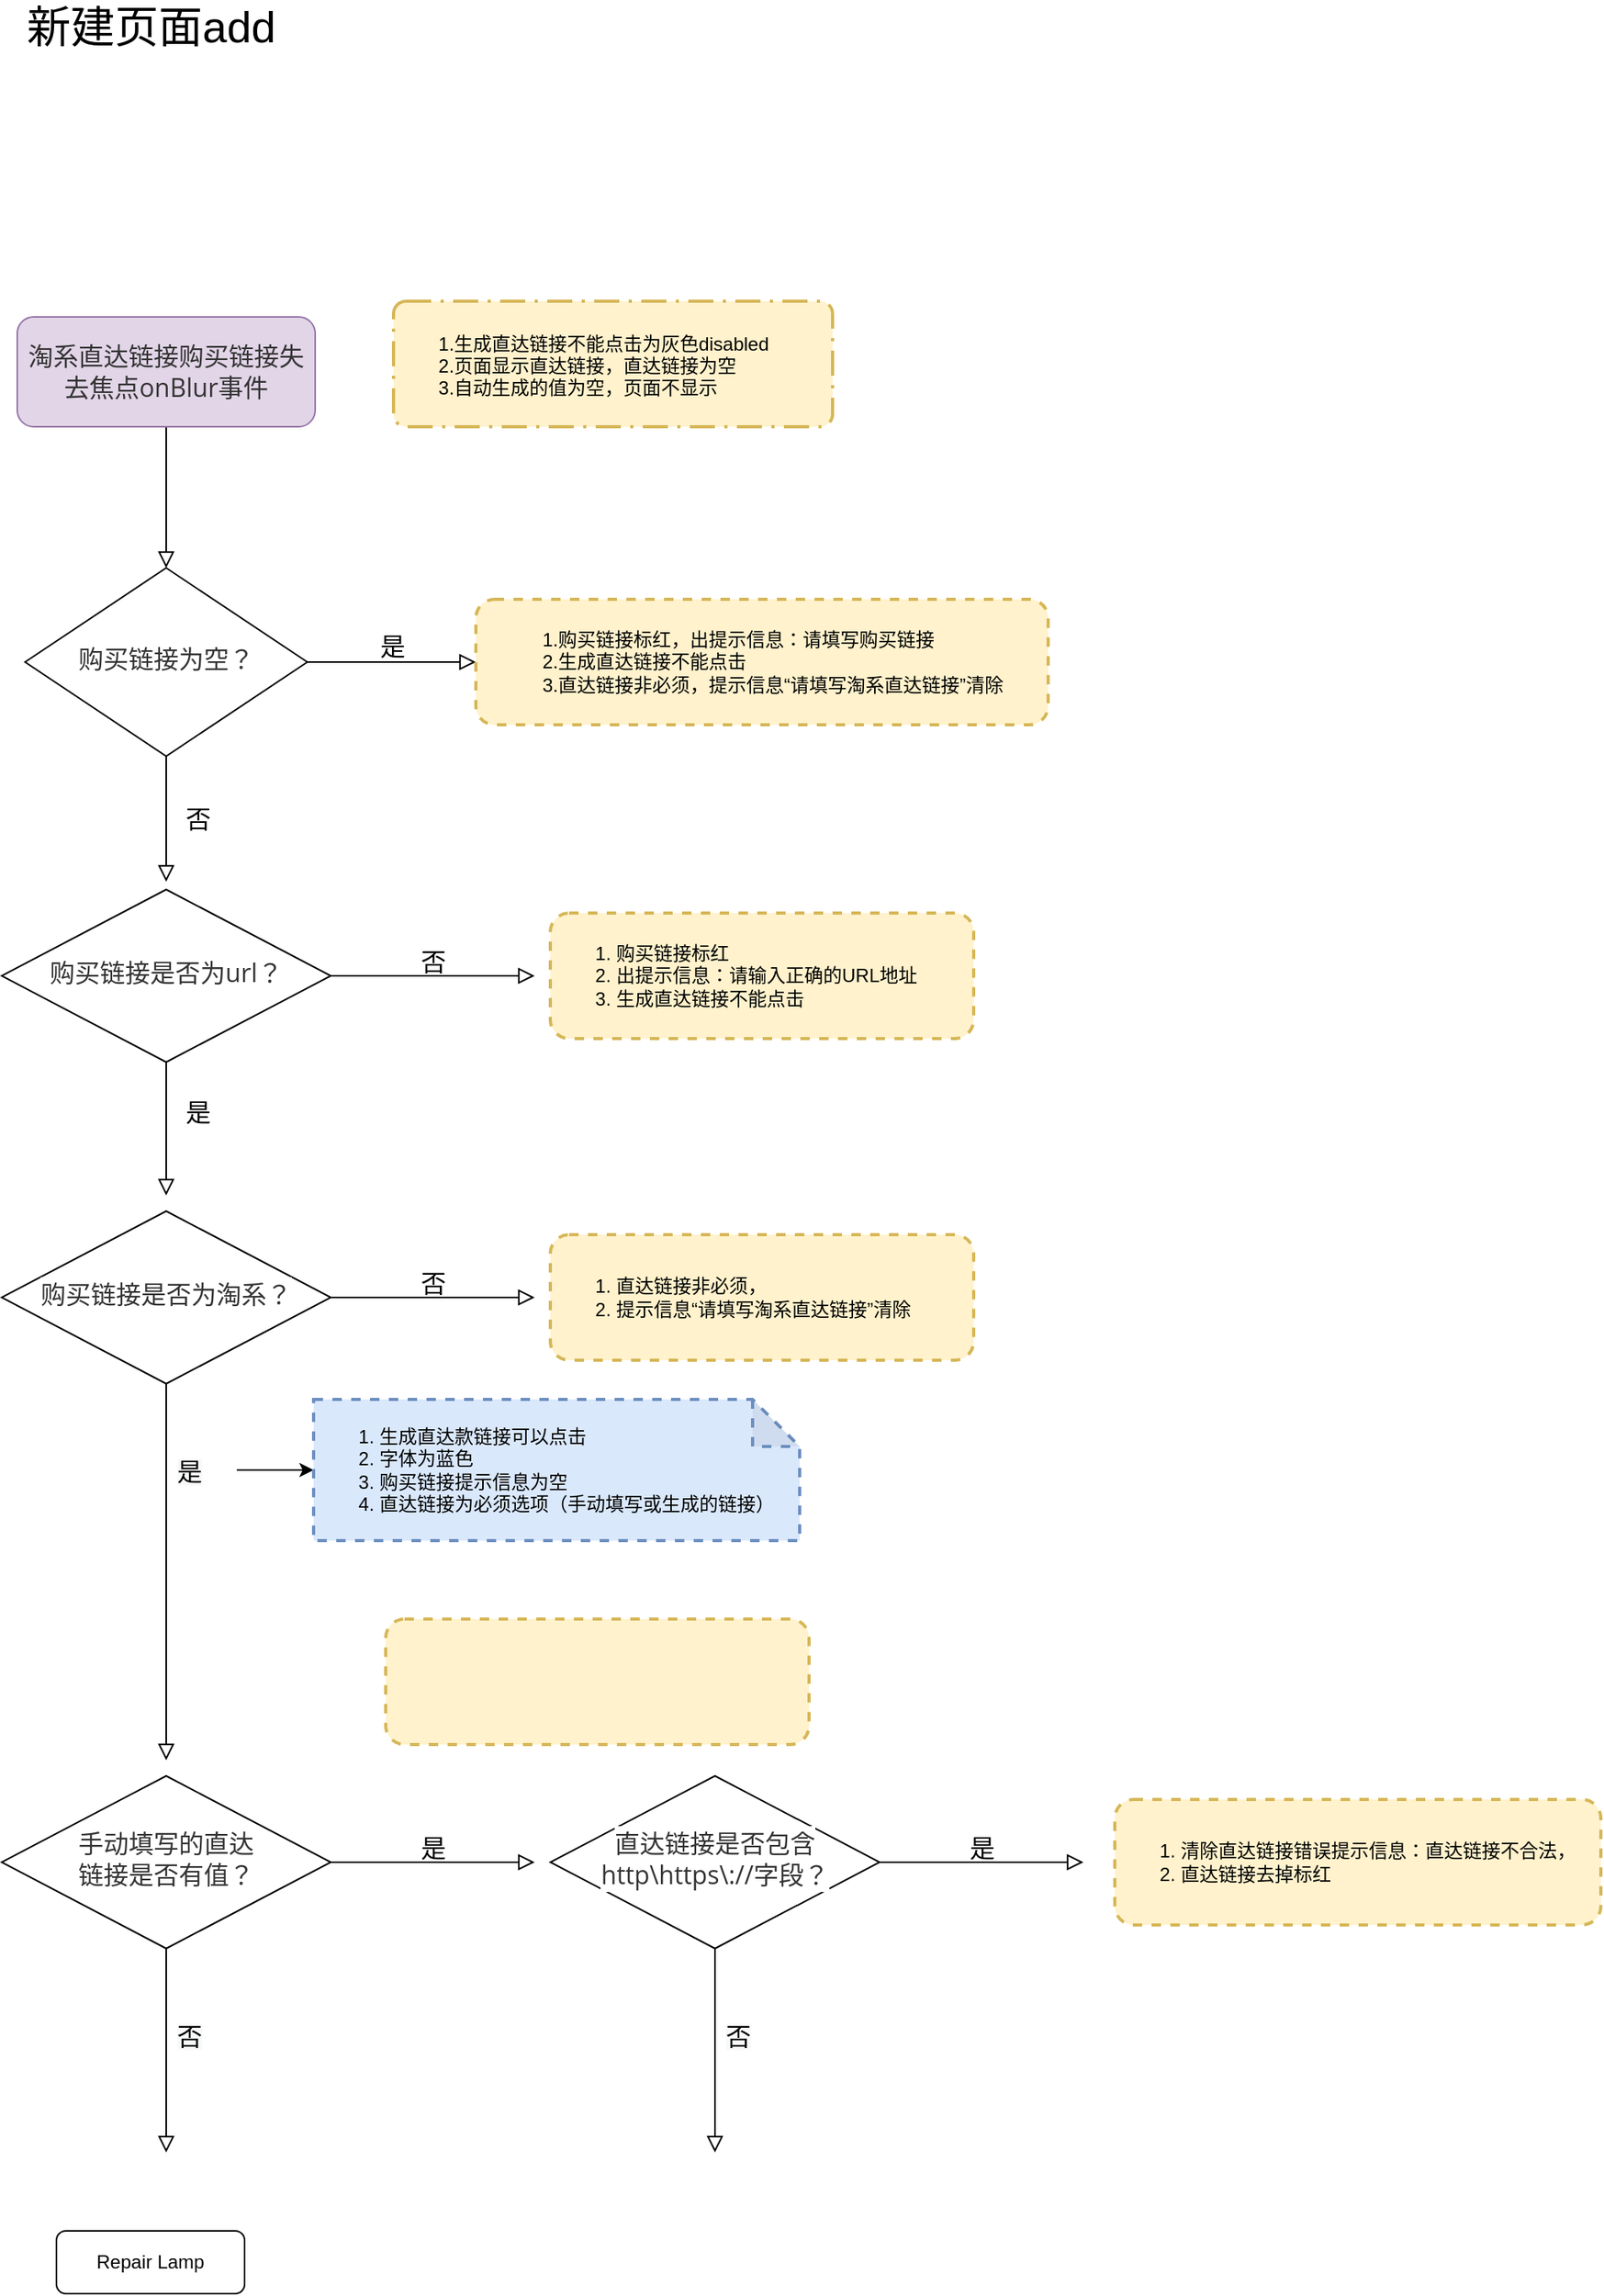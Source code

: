 <mxfile version="14.2.7" type="github">
  <diagram id="C2GKbmR1wlr19nwTwssI" name="Page-1">
    <mxGraphModel dx="1351" dy="2092" grid="1" gridSize="10" guides="1" tooltips="1" connect="1" arrows="1" fold="1" page="1" pageScale="1" pageWidth="827" pageHeight="1169" math="0" shadow="0">
      <root>
        <mxCell id="0" />
        <mxCell id="1" parent="0" />
        <mxCell id="jthrMaHgNZJ5E-PV2cZW-2" value="" style="rounded=0;html=1;jettySize=auto;orthogonalLoop=1;fontSize=11;endArrow=block;endFill=0;endSize=8;strokeWidth=1;shadow=0;labelBackgroundColor=none;edgeStyle=orthogonalEdgeStyle;" edge="1" parent="1" source="jthrMaHgNZJ5E-PV2cZW-3" target="jthrMaHgNZJ5E-PV2cZW-6">
          <mxGeometry relative="1" as="geometry" />
        </mxCell>
        <mxCell id="jthrMaHgNZJ5E-PV2cZW-3" value="&lt;font color=&quot;#333333&quot; face=&quot;open sans, clear sans, helvetica neue, helvetica, arial, sans-serif&quot;&gt;&lt;span style=&quot;font-size: 16px&quot;&gt;淘系直达链接购买链接失去焦点onBlur事件&lt;/span&gt;&lt;/font&gt;" style="rounded=1;whiteSpace=wrap;html=1;fontSize=12;glass=0;strokeWidth=1;shadow=0;fillColor=#e1d5e7;strokeColor=#9673a6;" vertex="1" parent="1">
          <mxGeometry x="150" y="40" width="190" height="70" as="geometry" />
        </mxCell>
        <mxCell id="jthrMaHgNZJ5E-PV2cZW-4" value="&lt;font style=&quot;font-size: 16px&quot;&gt;否&lt;/font&gt;" style="rounded=0;html=1;jettySize=auto;orthogonalLoop=1;fontSize=11;endArrow=block;endFill=0;endSize=8;strokeWidth=1;shadow=0;labelBackgroundColor=none;edgeStyle=orthogonalEdgeStyle;" edge="1" parent="1" source="jthrMaHgNZJ5E-PV2cZW-6">
          <mxGeometry y="20" relative="1" as="geometry">
            <mxPoint as="offset" />
            <mxPoint x="245" y="400" as="targetPoint" />
          </mxGeometry>
        </mxCell>
        <mxCell id="jthrMaHgNZJ5E-PV2cZW-5" value="&lt;font style=&quot;font-size: 16px&quot;&gt;是&lt;/font&gt;" style="edgeStyle=orthogonalEdgeStyle;rounded=0;html=1;jettySize=auto;orthogonalLoop=1;fontSize=11;endArrow=block;endFill=0;endSize=8;strokeWidth=1;shadow=0;labelBackgroundColor=none;" edge="1" parent="1" source="jthrMaHgNZJ5E-PV2cZW-6" target="jthrMaHgNZJ5E-PV2cZW-7">
          <mxGeometry y="10" relative="1" as="geometry">
            <mxPoint as="offset" />
          </mxGeometry>
        </mxCell>
        <mxCell id="jthrMaHgNZJ5E-PV2cZW-6" value="&lt;span style=&quot;color: rgb(51 , 51 , 51) ; font-family: &amp;#34;open sans&amp;#34; , &amp;#34;clear sans&amp;#34; , &amp;#34;helvetica neue&amp;#34; , &amp;#34;helvetica&amp;#34; , &amp;#34;arial&amp;#34; , sans-serif ; font-size: 16px ; background-color: rgb(255 , 255 , 255)&quot;&gt;购买链接为空？&lt;/span&gt;" style="rhombus;whiteSpace=wrap;html=1;shadow=0;fontFamily=Helvetica;fontSize=12;align=center;strokeWidth=1;spacing=6;spacingTop=-4;" vertex="1" parent="1">
          <mxGeometry x="155" y="200" width="180" height="120" as="geometry" />
        </mxCell>
        <mxCell id="jthrMaHgNZJ5E-PV2cZW-7" value="&lt;blockquote style=&quot;margin: 0 0 0 40px ; border: none ; padding: 0px&quot;&gt;&lt;/blockquote&gt;&lt;blockquote style=&quot;margin: 0 0 0 40px ; border: none ; padding: 0px&quot;&gt;&lt;/blockquote&gt;&lt;blockquote style=&quot;margin: 0 0 0 40px ; border: none ; padding: 0px&quot;&gt;&lt;span&gt;1.购买链接标红，出提示信息：请填写购买链接&lt;br&gt;&lt;/span&gt;&lt;span&gt;2.生成直达链接不能点击&lt;br&gt;&lt;/span&gt;3.直达链接非必须，提示信息“请填写淘系直达链接”清除&lt;/blockquote&gt;&lt;blockquote style=&quot;margin: 0 0 0 40px ; border: none ; padding: 0px&quot;&gt;&lt;/blockquote&gt;&lt;blockquote style=&quot;margin: 0 0 0 40px ; border: none ; padding: 0px&quot;&gt;&lt;/blockquote&gt;" style="rounded=1;whiteSpace=wrap;html=1;fontSize=12;glass=0;strokeWidth=2;shadow=0;align=left;fillColor=#fff2cc;strokeColor=#d6b656;dashed=1;" vertex="1" parent="1">
          <mxGeometry x="442.5" y="220" width="365" height="80" as="geometry" />
        </mxCell>
        <mxCell id="jthrMaHgNZJ5E-PV2cZW-9" value="&lt;span style=&quot;font-size: 16px&quot;&gt;否&lt;/span&gt;" style="edgeStyle=orthogonalEdgeStyle;rounded=0;html=1;jettySize=auto;orthogonalLoop=1;fontSize=11;endArrow=block;endFill=0;endSize=8;strokeWidth=1;shadow=0;labelBackgroundColor=none;" edge="1" parent="1" source="jthrMaHgNZJ5E-PV2cZW-10">
          <mxGeometry y="10" relative="1" as="geometry">
            <mxPoint as="offset" />
            <mxPoint x="480" y="460" as="targetPoint" />
          </mxGeometry>
        </mxCell>
        <mxCell id="jthrMaHgNZJ5E-PV2cZW-10" value="&lt;span style=&quot;color: rgb(51 , 51 , 51) ; font-family: &amp;#34;open sans&amp;#34; , &amp;#34;clear sans&amp;#34; , &amp;#34;helvetica neue&amp;#34; , &amp;#34;helvetica&amp;#34; , &amp;#34;arial&amp;#34; , sans-serif ; font-size: 16px ; background-color: rgb(255 , 255 , 255)&quot;&gt;购买链接是否为url？&lt;/span&gt;" style="rhombus;whiteSpace=wrap;html=1;shadow=0;fontFamily=Helvetica;fontSize=12;align=center;strokeWidth=1;spacing=6;spacingTop=-4;" vertex="1" parent="1">
          <mxGeometry x="140" y="405" width="210" height="110" as="geometry" />
        </mxCell>
        <mxCell id="jthrMaHgNZJ5E-PV2cZW-11" value="Repair Lamp" style="rounded=1;whiteSpace=wrap;html=1;fontSize=12;glass=0;strokeWidth=1;shadow=0;" vertex="1" parent="1">
          <mxGeometry x="175" y="1260" width="120" height="40" as="geometry" />
        </mxCell>
        <mxCell id="jthrMaHgNZJ5E-PV2cZW-15" value="&lt;font style=&quot;font-size: 28px&quot;&gt;新建页面add&lt;/font&gt;" style="text;html=1;align=center;verticalAlign=middle;resizable=0;points=[];autosize=1;" vertex="1" parent="1">
          <mxGeometry x="150" y="-160" width="170" height="30" as="geometry" />
        </mxCell>
        <mxCell id="jthrMaHgNZJ5E-PV2cZW-17" value="  1.生成直达链接不能点击为灰色disabled&#xa;  2.页面显示直达链接，直达链接为空&#xa;  3.自动生成的值为空，页面不显示" style="rounded=1;arcSize=10;dashed=1;strokeColor=#d6b656;fillColor=#fff2cc;dashPattern=8 3 1 3;strokeWidth=2;align=left;spacingTop=1;spacingLeft=20;" vertex="1" parent="1">
          <mxGeometry x="390" y="30" width="280" height="80" as="geometry" />
        </mxCell>
        <mxCell id="jthrMaHgNZJ5E-PV2cZW-23" value="&lt;blockquote style=&quot;margin: 0 0 0 40px ; border: none ; padding: 0px&quot;&gt;&lt;/blockquote&gt;&lt;blockquote style=&quot;margin: 0 0 0 40px ; border: none ; padding: 0px&quot;&gt;&lt;/blockquote&gt;&lt;blockquote style=&quot;margin: 0 0 0 40px ; border: none ; padding: 0px&quot;&gt;&lt;/blockquote&gt;&lt;ol&gt;&lt;li&gt;&lt;span&gt;购买链接标红&lt;/span&gt;&lt;/li&gt;&lt;li&gt;&lt;span&gt;出提示信息：请输入正确的URL地址&lt;/span&gt;&lt;/li&gt;&lt;li&gt;&lt;span&gt;生成直达链接不能点击&lt;/span&gt;&lt;/li&gt;&lt;/ol&gt;&lt;blockquote style=&quot;margin: 0 0 0 40px ; border: none ; padding: 0px&quot;&gt;&lt;/blockquote&gt;&lt;blockquote style=&quot;margin: 0 0 0 40px ; border: none ; padding: 0px&quot;&gt;&lt;/blockquote&gt;&lt;blockquote style=&quot;margin: 0 0 0 40px ; border: none ; padding: 0px&quot;&gt;&lt;/blockquote&gt;" style="rounded=1;whiteSpace=wrap;html=1;fontSize=12;glass=0;strokeWidth=2;shadow=0;align=left;fillColor=#fff2cc;strokeColor=#d6b656;dashed=1;" vertex="1" parent="1">
          <mxGeometry x="490" y="420" width="270" height="80" as="geometry" />
        </mxCell>
        <mxCell id="jthrMaHgNZJ5E-PV2cZW-28" value="&lt;span style=&quot;color: rgb(51 , 51 , 51) ; font-family: &amp;#34;open sans&amp;#34; , &amp;#34;clear sans&amp;#34; , &amp;#34;helvetica neue&amp;#34; , &amp;#34;helvetica&amp;#34; , &amp;#34;arial&amp;#34; , sans-serif ; font-size: 16px ; background-color: rgb(255 , 255 , 255)&quot;&gt;购买链接是否为淘系？&lt;/span&gt;" style="rhombus;whiteSpace=wrap;html=1;shadow=0;fontFamily=Helvetica;fontSize=12;align=center;strokeWidth=1;spacing=6;spacingTop=-4;" vertex="1" parent="1">
          <mxGeometry x="140" y="610" width="210" height="110" as="geometry" />
        </mxCell>
        <mxCell id="jthrMaHgNZJ5E-PV2cZW-29" value="&lt;font style=&quot;font-size: 16px&quot;&gt;是&lt;/font&gt;" style="rounded=0;html=1;jettySize=auto;orthogonalLoop=1;fontSize=11;endArrow=block;endFill=0;endSize=8;strokeWidth=1;shadow=0;labelBackgroundColor=none;edgeStyle=orthogonalEdgeStyle;" edge="1" parent="1">
          <mxGeometry y="20" relative="1" as="geometry">
            <mxPoint as="offset" />
            <mxPoint x="245" y="534.94" as="sourcePoint" />
            <mxPoint x="245" y="600" as="targetPoint" />
            <Array as="points">
              <mxPoint x="245" y="514.94" />
              <mxPoint x="245" y="514.94" />
            </Array>
          </mxGeometry>
        </mxCell>
        <mxCell id="jthrMaHgNZJ5E-PV2cZW-30" value="&lt;span style=&quot;font-size: 16px&quot;&gt;否&lt;/span&gt;" style="edgeStyle=orthogonalEdgeStyle;rounded=0;html=1;jettySize=auto;orthogonalLoop=1;fontSize=11;endArrow=block;endFill=0;endSize=8;strokeWidth=1;shadow=0;labelBackgroundColor=none;" edge="1" source="jthrMaHgNZJ5E-PV2cZW-28" parent="1">
          <mxGeometry y="10" relative="1" as="geometry">
            <mxPoint as="offset" />
            <mxPoint x="480" y="665" as="targetPoint" />
          </mxGeometry>
        </mxCell>
        <mxCell id="jthrMaHgNZJ5E-PV2cZW-31" value="" style="rounded=0;html=1;jettySize=auto;orthogonalLoop=1;fontSize=11;endArrow=block;endFill=0;endSize=8;strokeWidth=1;shadow=0;labelBackgroundColor=none;edgeStyle=orthogonalEdgeStyle;" edge="1" parent="1">
          <mxGeometry relative="1" as="geometry">
            <mxPoint x="245" y="720" as="sourcePoint" />
            <mxPoint x="245" y="960" as="targetPoint" />
          </mxGeometry>
        </mxCell>
        <mxCell id="jthrMaHgNZJ5E-PV2cZW-32" value="&lt;blockquote style=&quot;margin: 0 0 0 40px ; border: none ; padding: 0px&quot;&gt;&lt;/blockquote&gt;&lt;blockquote style=&quot;margin: 0 0 0 40px ; border: none ; padding: 0px&quot;&gt;&lt;/blockquote&gt;&lt;blockquote style=&quot;margin: 0 0 0 40px ; border: none ; padding: 0px&quot;&gt;&lt;/blockquote&gt;&lt;div&gt;&lt;ol&gt;&lt;li&gt;直达链接非必须，&lt;/li&gt;&lt;li&gt;提示信息“请填写淘系直达链接”清除&lt;/li&gt;&lt;/ol&gt;&lt;/div&gt;&lt;blockquote style=&quot;margin: 0 0 0 40px ; border: none ; padding: 0px&quot;&gt;&lt;/blockquote&gt;&lt;blockquote style=&quot;margin: 0 0 0 40px ; border: none ; padding: 0px&quot;&gt;&lt;/blockquote&gt;&lt;blockquote style=&quot;margin: 0 0 0 40px ; border: none ; padding: 0px&quot;&gt;&lt;/blockquote&gt;" style="rounded=1;whiteSpace=wrap;html=1;fontSize=12;glass=0;strokeWidth=2;shadow=0;align=left;fillColor=#fff2cc;strokeColor=#d6b656;dashed=1;" vertex="1" parent="1">
          <mxGeometry x="490" y="625" width="270" height="80" as="geometry" />
        </mxCell>
        <mxCell id="jthrMaHgNZJ5E-PV2cZW-37" value="" style="edgeStyle=orthogonalEdgeStyle;rounded=0;orthogonalLoop=1;jettySize=auto;html=1;" edge="1" parent="1" source="jthrMaHgNZJ5E-PV2cZW-34" target="jthrMaHgNZJ5E-PV2cZW-35">
          <mxGeometry relative="1" as="geometry" />
        </mxCell>
        <mxCell id="jthrMaHgNZJ5E-PV2cZW-34" value="&lt;meta charset=&quot;utf-8&quot;&gt;&lt;span style=&quot;color: rgb(0, 0, 0); font-family: helvetica; font-size: 16px; font-style: normal; font-weight: 400; letter-spacing: normal; text-align: center; text-indent: 0px; text-transform: none; word-spacing: 0px; background-color: rgb(248, 249, 250); display: inline; float: none;&quot;&gt;是&lt;/span&gt;" style="text;whiteSpace=wrap;html=1;" vertex="1" parent="1">
          <mxGeometry x="250" y="760" width="40" height="30" as="geometry" />
        </mxCell>
        <mxCell id="jthrMaHgNZJ5E-PV2cZW-35" value="&lt;ol&gt;&lt;li&gt;生成直达款链接可以点击&lt;/li&gt;&lt;li&gt;字体为蓝色&lt;/li&gt;&lt;li&gt;购买链接提示信息为空&lt;/li&gt;&lt;li&gt;&lt;span&gt;直达链接为必须选项（手动填写或生成的链接）&lt;br&gt;&lt;/span&gt;&lt;/li&gt;&lt;/ol&gt;" style="shape=note;whiteSpace=wrap;html=1;backgroundOutline=1;darkOpacity=0.05;dashed=1;strokeWidth=2;align=left;fillColor=#dae8fc;strokeColor=#6c8ebf;" vertex="1" parent="1">
          <mxGeometry x="339" y="730" width="310" height="90" as="geometry" />
        </mxCell>
        <mxCell id="jthrMaHgNZJ5E-PV2cZW-38" value="&lt;span style=&quot;color: rgb(51 , 51 , 51) ; font-family: &amp;#34;open sans&amp;#34; , &amp;#34;clear sans&amp;#34; , &amp;#34;helvetica neue&amp;#34; , &amp;#34;helvetica&amp;#34; , &amp;#34;arial&amp;#34; , sans-serif ; font-size: 16px ; background-color: rgb(255 , 255 , 255)&quot;&gt;手动填写的直达&lt;br&gt;链接是否有值？&lt;/span&gt;" style="rhombus;whiteSpace=wrap;html=1;shadow=0;fontFamily=Helvetica;fontSize=12;align=center;strokeWidth=1;spacing=6;spacingTop=-4;" vertex="1" parent="1">
          <mxGeometry x="140" y="970" width="210" height="110" as="geometry" />
        </mxCell>
        <mxCell id="jthrMaHgNZJ5E-PV2cZW-39" value="&lt;span style=&quot;font-size: 16px&quot;&gt;是&lt;/span&gt;" style="edgeStyle=orthogonalEdgeStyle;rounded=0;html=1;jettySize=auto;orthogonalLoop=1;fontSize=11;endArrow=block;endFill=0;endSize=8;strokeWidth=1;shadow=0;labelBackgroundColor=none;" edge="1" source="jthrMaHgNZJ5E-PV2cZW-38" parent="1">
          <mxGeometry y="10" relative="1" as="geometry">
            <mxPoint as="offset" />
            <mxPoint x="480.0" y="1025" as="targetPoint" />
          </mxGeometry>
        </mxCell>
        <mxCell id="jthrMaHgNZJ5E-PV2cZW-40" value="" style="rounded=0;html=1;jettySize=auto;orthogonalLoop=1;fontSize=11;endArrow=block;endFill=0;endSize=8;strokeWidth=1;shadow=0;labelBackgroundColor=none;edgeStyle=orthogonalEdgeStyle;" edge="1" parent="1">
          <mxGeometry relative="1" as="geometry">
            <mxPoint x="245.0" y="1080" as="sourcePoint" />
            <mxPoint x="245.0" y="1210.0" as="targetPoint" />
          </mxGeometry>
        </mxCell>
        <mxCell id="jthrMaHgNZJ5E-PV2cZW-41" value="&lt;blockquote style=&quot;margin: 0 0 0 40px ; border: none ; padding: 0px&quot;&gt;&lt;/blockquote&gt;&lt;blockquote style=&quot;margin: 0 0 0 40px ; border: none ; padding: 0px&quot;&gt;&lt;/blockquote&gt;&lt;blockquote style=&quot;margin: 0 0 0 40px ; border: none ; padding: 0px&quot;&gt;&lt;/blockquote&gt;&lt;div&gt;&lt;div&gt;&lt;br&gt;&lt;/div&gt;&lt;/div&gt;&lt;blockquote style=&quot;margin: 0 0 0 40px ; border: none ; padding: 0px&quot;&gt;&lt;/blockquote&gt;&lt;blockquote style=&quot;margin: 0 0 0 40px ; border: none ; padding: 0px&quot;&gt;&lt;/blockquote&gt;&lt;blockquote style=&quot;margin: 0 0 0 40px ; border: none ; padding: 0px&quot;&gt;&lt;/blockquote&gt;" style="rounded=1;whiteSpace=wrap;html=1;fontSize=12;glass=0;strokeWidth=2;shadow=0;align=left;fillColor=#fff2cc;strokeColor=#d6b656;dashed=1;" vertex="1" parent="1">
          <mxGeometry x="385" y="870" width="270" height="80" as="geometry" />
        </mxCell>
        <mxCell id="jthrMaHgNZJ5E-PV2cZW-43" value="&lt;span style=&quot;color: rgb(0 , 0 , 0) ; font-family: &amp;#34;helvetica&amp;#34; ; font-size: 16px ; font-style: normal ; font-weight: 400 ; letter-spacing: normal ; text-align: center ; text-indent: 0px ; text-transform: none ; word-spacing: 0px ; background-color: rgb(248 , 249 , 250) ; display: inline ; float: none&quot;&gt;否&lt;/span&gt;" style="text;whiteSpace=wrap;html=1;" vertex="1" parent="1">
          <mxGeometry x="250" y="1120" width="40" height="30" as="geometry" />
        </mxCell>
        <mxCell id="jthrMaHgNZJ5E-PV2cZW-52" value="&lt;span style=&quot;color: rgb(51 , 51 , 51) ; font-family: &amp;#34;open sans&amp;#34; , &amp;#34;clear sans&amp;#34; , &amp;#34;helvetica neue&amp;#34; , &amp;#34;helvetica&amp;#34; , &amp;#34;arial&amp;#34; , sans-serif ; font-size: 16px ; background-color: rgb(255 , 255 , 255)&quot;&gt;直达链接是否包含http\https\://字段？&lt;/span&gt;" style="rhombus;whiteSpace=wrap;html=1;shadow=0;fontFamily=Helvetica;fontSize=12;align=center;strokeWidth=1;spacing=6;spacingTop=-4;" vertex="1" parent="1">
          <mxGeometry x="490" y="970" width="210" height="110" as="geometry" />
        </mxCell>
        <mxCell id="jthrMaHgNZJ5E-PV2cZW-53" value="&lt;span style=&quot;font-size: 16px&quot;&gt;是&lt;/span&gt;" style="edgeStyle=orthogonalEdgeStyle;rounded=0;html=1;jettySize=auto;orthogonalLoop=1;fontSize=11;endArrow=block;endFill=0;endSize=8;strokeWidth=1;shadow=0;labelBackgroundColor=none;" edge="1" source="jthrMaHgNZJ5E-PV2cZW-52" parent="1">
          <mxGeometry y="10" relative="1" as="geometry">
            <mxPoint as="offset" />
            <mxPoint x="830.0" y="1025.0" as="targetPoint" />
          </mxGeometry>
        </mxCell>
        <mxCell id="jthrMaHgNZJ5E-PV2cZW-54" value="&lt;span style=&quot;color: rgb(0 , 0 , 0) ; font-family: &amp;#34;helvetica&amp;#34; ; font-size: 16px ; font-style: normal ; font-weight: 400 ; letter-spacing: normal ; text-align: center ; text-indent: 0px ; text-transform: none ; word-spacing: 0px ; background-color: rgb(248 , 249 , 250) ; display: inline ; float: none&quot;&gt;否&lt;/span&gt;" style="text;whiteSpace=wrap;html=1;" vertex="1" parent="1">
          <mxGeometry x="600" y="1120" width="40" height="30" as="geometry" />
        </mxCell>
        <mxCell id="jthrMaHgNZJ5E-PV2cZW-55" value="" style="rounded=0;html=1;jettySize=auto;orthogonalLoop=1;fontSize=11;endArrow=block;endFill=0;endSize=8;strokeWidth=1;shadow=0;labelBackgroundColor=none;edgeStyle=orthogonalEdgeStyle;" edge="1" parent="1">
          <mxGeometry relative="1" as="geometry">
            <mxPoint x="595.0" y="1080.0" as="sourcePoint" />
            <mxPoint x="595.0" y="1210.0" as="targetPoint" />
          </mxGeometry>
        </mxCell>
        <mxCell id="jthrMaHgNZJ5E-PV2cZW-56" value="&lt;blockquote style=&quot;margin: 0 0 0 40px ; border: none ; padding: 0px&quot;&gt;&lt;/blockquote&gt;&lt;blockquote style=&quot;margin: 0 0 0 40px ; border: none ; padding: 0px&quot;&gt;&lt;/blockquote&gt;&lt;blockquote style=&quot;margin: 0 0 0 40px ; border: none ; padding: 0px&quot;&gt;&lt;/blockquote&gt;&lt;div&gt;&lt;ol&gt;&lt;li&gt;清除直达链接错误提示信息：直达链接不合法，&lt;/li&gt;&lt;li&gt;直达链接去掉标红&lt;/li&gt;&lt;/ol&gt;&lt;/div&gt;&lt;blockquote style=&quot;margin: 0 0 0 40px ; border: none ; padding: 0px&quot;&gt;&lt;/blockquote&gt;&lt;blockquote style=&quot;margin: 0 0 0 40px ; border: none ; padding: 0px&quot;&gt;&lt;/blockquote&gt;&lt;blockquote style=&quot;margin: 0 0 0 40px ; border: none ; padding: 0px&quot;&gt;&lt;/blockquote&gt;" style="rounded=1;whiteSpace=wrap;html=1;fontSize=12;glass=0;strokeWidth=2;shadow=0;align=left;fillColor=#fff2cc;strokeColor=#d6b656;dashed=1;" vertex="1" parent="1">
          <mxGeometry x="850" y="985" width="310" height="80" as="geometry" />
        </mxCell>
      </root>
    </mxGraphModel>
  </diagram>
</mxfile>
